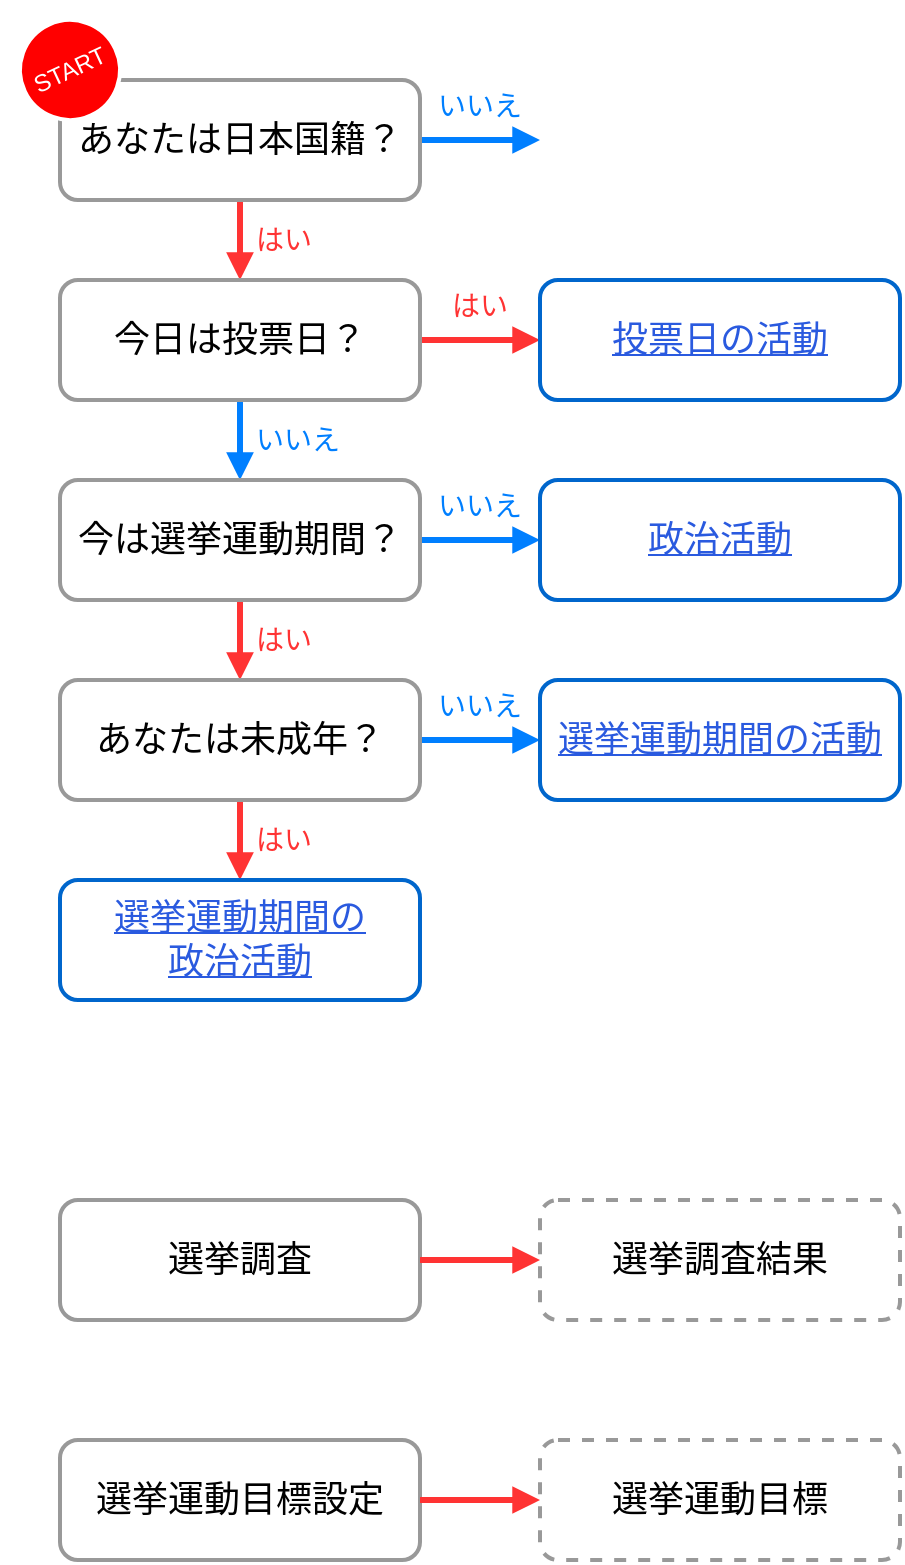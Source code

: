 <mxfile>
    <diagram id="ptoPlsrCqgDLRDrU3V4A" name="Page-1">
        <mxGraphModel dx="662" dy="895" grid="1" gridSize="10" guides="1" tooltips="1" connect="1" arrows="1" fold="1" page="1" pageScale="1" pageWidth="827" pageHeight="1169" math="0" shadow="0">
            <root>
                <mxCell id="0"/>
                <mxCell id="1" parent="0"/>
                <mxCell id="2" value="" style="endArrow=block;html=1;rounded=0;fontFamily=Helvetica;fontSize=16;verticalAlign=middle;strokeWidth=3;strokeColor=#FF3333;endFill=1;" parent="1" source="18" target="20" edge="1">
                    <mxGeometry width="50" height="50" relative="1" as="geometry">
                        <mxPoint x="-30" y="130" as="sourcePoint"/>
                        <mxPoint x="20" y="80" as="targetPoint"/>
                    </mxGeometry>
                </mxCell>
                <mxCell id="3" value="" style="endArrow=block;html=1;rounded=0;fontFamily=Helvetica;fontSize=16;verticalAlign=middle;strokeWidth=3;strokeColor=#007FFF;endFill=1;" parent="1" source="18" edge="1">
                    <mxGeometry width="50" height="50" relative="1" as="geometry">
                        <mxPoint x="130" y="90" as="sourcePoint"/>
                        <mxPoint x="280" y="70" as="targetPoint"/>
                    </mxGeometry>
                </mxCell>
                <mxCell id="4" value="" style="endArrow=block;html=1;rounded=0;fontFamily=Helvetica;fontSize=16;verticalAlign=middle;strokeWidth=3;strokeColor=#007FFF;endFill=1;" parent="1" source="20" target="19" edge="1">
                    <mxGeometry width="50" height="50" relative="1" as="geometry">
                        <mxPoint x="220" y="220" as="sourcePoint"/>
                        <mxPoint x="300" y="220" as="targetPoint"/>
                    </mxGeometry>
                </mxCell>
                <mxCell id="5" value="" style="endArrow=block;html=1;rounded=0;fontFamily=Helvetica;fontSize=16;verticalAlign=middle;strokeWidth=3;strokeColor=#FF3333;endFill=1;" parent="1" source="20" target="21" edge="1">
                    <mxGeometry width="50" height="50" relative="1" as="geometry">
                        <mxPoint x="110" y="260" as="sourcePoint"/>
                        <mxPoint x="120" y="300" as="targetPoint"/>
                    </mxGeometry>
                </mxCell>
                <mxCell id="6" value="" style="endArrow=block;html=1;rounded=0;fontFamily=Helvetica;fontSize=16;verticalAlign=middle;strokeWidth=3;strokeColor=#FF3333;endFill=1;" parent="1" source="19" target="25" edge="1">
                    <mxGeometry width="50" height="50" relative="1" as="geometry">
                        <mxPoint x="130" y="270" as="sourcePoint"/>
                        <mxPoint x="360" y="300" as="targetPoint"/>
                    </mxGeometry>
                </mxCell>
                <mxCell id="7" value="" style="endArrow=block;html=1;rounded=0;fontFamily=Helvetica;fontSize=16;verticalAlign=middle;strokeWidth=3;strokeColor=#007FFF;endFill=1;" parent="1" source="19" target="24" edge="1">
                    <mxGeometry width="50" height="50" relative="1" as="geometry">
                        <mxPoint x="470" y="259.5" as="sourcePoint"/>
                        <mxPoint x="550" y="259.5" as="targetPoint"/>
                    </mxGeometry>
                </mxCell>
                <mxCell id="8" value="" style="endArrow=block;html=1;rounded=0;fontFamily=Helvetica;fontSize=16;verticalAlign=middle;strokeWidth=3;strokeColor=#FF3333;endFill=1;" parent="1" source="25" target="26" edge="1">
                    <mxGeometry width="50" height="50" relative="1" as="geometry">
                        <mxPoint x="370" y="290" as="sourcePoint"/>
                        <mxPoint x="410" y="390" as="targetPoint"/>
                    </mxGeometry>
                </mxCell>
                <mxCell id="9" value="" style="endArrow=block;html=1;rounded=0;fontFamily=Helvetica;fontSize=16;verticalAlign=middle;strokeWidth=3;strokeColor=#007FFF;endFill=1;" parent="1" source="25" target="22" edge="1">
                    <mxGeometry width="50" height="50" relative="1" as="geometry">
                        <mxPoint x="420" y="290" as="sourcePoint"/>
                        <mxPoint x="520" y="330" as="targetPoint"/>
                    </mxGeometry>
                </mxCell>
                <mxCell id="10" value="はい" style="rounded=0;whiteSpace=wrap;html=1;shadow=0;glass=0;sketch=0;strokeColor=none;strokeWidth=2;fontFamily=Helvetica;fontSize=14;fontColor=#FF3333;fillColor=none;align=left;spacing=8;verticalAlign=middle;" parent="1" vertex="1">
                    <mxGeometry x="130" y="100" width="80" height="40" as="geometry"/>
                </mxCell>
                <mxCell id="11" value="はい" style="rounded=0;whiteSpace=wrap;html=1;shadow=0;glass=0;sketch=0;strokeColor=none;strokeWidth=2;fontFamily=Helvetica;fontSize=14;fontColor=#FF3333;fillColor=none;align=left;spacing=8;verticalAlign=middle;" parent="1" vertex="1">
                    <mxGeometry x="130" y="400" width="80" height="40" as="geometry"/>
                </mxCell>
                <mxCell id="12" value="はい" style="rounded=0;whiteSpace=wrap;html=1;shadow=0;glass=0;sketch=0;strokeColor=none;strokeWidth=2;fontFamily=Helvetica;fontSize=14;fontColor=#FF3333;fillColor=none;align=left;spacing=8;verticalAlign=middle;" parent="1" vertex="1">
                    <mxGeometry x="130" y="300" width="80" height="40" as="geometry"/>
                </mxCell>
                <mxCell id="13" value="はい" style="rounded=0;whiteSpace=wrap;html=1;shadow=0;glass=0;sketch=0;strokeColor=none;strokeWidth=2;fontFamily=Helvetica;fontSize=14;fontColor=#FF3333;fillColor=none;align=center;spacing=8;verticalAlign=bottom;" parent="1" vertex="1">
                    <mxGeometry x="210" y="130" width="80" height="40" as="geometry"/>
                </mxCell>
                <mxCell id="14" value="いいえ" style="rounded=0;whiteSpace=wrap;html=1;shadow=0;glass=0;sketch=0;strokeColor=none;strokeWidth=2;fontFamily=Helvetica;fontSize=14;fontColor=#007FFF;fillColor=none;align=center;spacing=8;verticalAlign=bottom;" parent="1" vertex="1">
                    <mxGeometry x="190" y="230" width="120" height="40" as="geometry"/>
                </mxCell>
                <mxCell id="15" value="いいえ" style="rounded=0;whiteSpace=wrap;html=1;shadow=0;glass=0;sketch=0;strokeColor=none;strokeWidth=2;fontFamily=Helvetica;fontSize=14;fontColor=#007FFF;fillColor=none;align=center;spacing=8;verticalAlign=bottom;" parent="1" vertex="1">
                    <mxGeometry x="190" y="30" width="120" height="40" as="geometry"/>
                </mxCell>
                <mxCell id="16" value="いいえ" style="rounded=0;whiteSpace=wrap;html=1;shadow=0;glass=0;sketch=0;strokeColor=none;strokeWidth=2;fontFamily=Helvetica;fontSize=14;fontColor=#007FFF;fillColor=none;align=left;spacing=8;verticalAlign=middle;" parent="1" vertex="1">
                    <mxGeometry x="130" y="200" width="120" height="40" as="geometry"/>
                </mxCell>
                <mxCell id="17" value="いいえ" style="rounded=0;whiteSpace=wrap;html=1;shadow=0;glass=0;sketch=0;strokeColor=none;strokeWidth=2;fontFamily=Helvetica;fontSize=14;fontColor=#007FFF;fillColor=none;align=center;spacing=8;verticalAlign=bottom;" parent="1" vertex="1">
                    <mxGeometry x="190" y="330" width="120" height="40" as="geometry"/>
                </mxCell>
                <mxCell id="18" value="あなたは日本国籍？" style="rounded=1;whiteSpace=wrap;html=1;fontFamily=Helvetica;fontSize=18;verticalAlign=middle;fillColor=#FFFFFF;strokeColor=#999999;strokeWidth=2;fontColor=#000000;" parent="1" vertex="1">
                    <mxGeometry x="40" y="40" width="180" height="60" as="geometry"/>
                </mxCell>
                <mxCell id="19" value="今は選挙運動期間？" style="rounded=1;whiteSpace=wrap;html=1;fontFamily=Helvetica;fontSize=18;verticalAlign=middle;fillColor=#FFFFFF;strokeColor=#999999;strokeWidth=2;fontColor=#000000;" parent="1" vertex="1">
                    <mxGeometry x="40" y="240" width="180" height="60" as="geometry"/>
                </mxCell>
                <mxCell id="20" value="今日は投票日？" style="rounded=1;whiteSpace=wrap;html=1;fontFamily=Helvetica;fontSize=18;verticalAlign=middle;fillColor=#FFFFFF;strokeColor=#999999;strokeWidth=2;fontColor=#000000;" parent="1" vertex="1">
                    <mxGeometry x="40" y="140" width="180" height="60" as="geometry"/>
                </mxCell>
                <UserObject label="投票日の活動" link="#election-day-activities" id="21">
                    <mxCell style="rounded=1;whiteSpace=wrap;html=1;fontFamily=Helvetica;fontSize=18;fillColor=#FFFFFF;strokeColor=#0066CC;glass=0;shadow=0;fontColor=#2a5adf;verticalAlign=middle;strokeWidth=2;fontStyle=4" parent="1" vertex="1">
                        <mxGeometry x="280" y="140" width="180" height="60" as="geometry"/>
                    </mxCell>
                </UserObject>
                <UserObject label="選挙運動期間の活動" link="#campaign-season-activities" id="22">
                    <mxCell style="rounded=1;whiteSpace=wrap;html=1;fontFamily=Helvetica;fontSize=18;fillColor=#FFFFFF;strokeColor=#0066CC;glass=0;shadow=0;fontColor=#2a5adf;verticalAlign=middle;strokeWidth=2;fontStyle=4" parent="1" vertex="1">
                        <mxGeometry x="280" y="340" width="180" height="60" as="geometry"/>
                    </mxCell>
                </UserObject>
                <UserObject label="政治活動" link="#political-activities" id="24">
                    <mxCell style="rounded=1;whiteSpace=wrap;html=1;fontFamily=Helvetica;fontSize=18;fillColor=#FFFFFF;strokeColor=#0066CC;glass=0;shadow=0;fontColor=#2a5adf;verticalAlign=middle;strokeWidth=2;fontStyle=4" parent="1" vertex="1">
                        <mxGeometry x="280" y="240" width="180" height="60" as="geometry"/>
                    </mxCell>
                </UserObject>
                <mxCell id="25" value="あなたは未成年？" style="rounded=1;whiteSpace=wrap;html=1;fontFamily=Helvetica;fontSize=18;verticalAlign=middle;fillColor=#FFFFFF;strokeColor=#999999;strokeWidth=2;fontColor=#000000;" parent="1" vertex="1">
                    <mxGeometry x="40" y="340" width="180" height="60" as="geometry"/>
                </mxCell>
                <UserObject label="選挙運動期間の&lt;br style=&quot;font-size: 18px;&quot;&gt;政治活動" link="#campaign-season-political-activities" id="26">
                    <mxCell style="rounded=1;whiteSpace=wrap;html=1;fontFamily=Helvetica;fontSize=18;fillColor=#FFFFFF;strokeColor=#0066CC;glass=0;shadow=0;fontColor=#2a5adf;verticalAlign=middle;strokeWidth=2;fontStyle=4" parent="1" vertex="1">
                        <mxGeometry x="40" y="440" width="180" height="60" as="geometry"/>
                    </mxCell>
                </UserObject>
                <mxCell id="27" value="START" style="ellipse;whiteSpace=wrap;html=1;rounded=1;shadow=0;glass=0;sketch=0;strokeColor=#FFFFFF;strokeWidth=2;fontFamily=Helvetica;fontSize=12;fontColor=#FFFFFF;fillColor=#FF0000;rotation=-25;" parent="1" vertex="1">
                    <mxGeometry x="20" y="10" width="50" height="50" as="geometry"/>
                </mxCell>
                <mxCell id="28" value="選挙調査" style="rounded=1;whiteSpace=wrap;html=1;fontFamily=Helvetica;fontSize=18;verticalAlign=middle;fillColor=#FFFFFF;strokeColor=#999999;strokeWidth=2;fontColor=#000000;" vertex="1" parent="1">
                    <mxGeometry x="40" y="600" width="180" height="60" as="geometry"/>
                </mxCell>
                <mxCell id="29" value="選挙運動目標設定" style="rounded=1;whiteSpace=wrap;html=1;fontFamily=Helvetica;fontSize=18;verticalAlign=middle;fillColor=#FFFFFF;strokeColor=#999999;strokeWidth=2;fontColor=#000000;" vertex="1" parent="1">
                    <mxGeometry x="40" y="720" width="180" height="60" as="geometry"/>
                </mxCell>
                <mxCell id="30" value="選挙調査結果" style="rounded=1;whiteSpace=wrap;html=1;fontFamily=Helvetica;fontSize=18;verticalAlign=middle;fillColor=default;strokeColor=#999999;strokeWidth=2;fontColor=#000000;glass=0;shadow=0;dashed=1;gradientColor=none;" vertex="1" parent="1">
                    <mxGeometry x="280" y="600" width="180" height="60" as="geometry"/>
                </mxCell>
                <mxCell id="31" value="選挙運動目標" style="rounded=1;whiteSpace=wrap;html=1;fontFamily=Helvetica;fontSize=18;verticalAlign=middle;fillColor=#FFFFFF;strokeColor=#999999;strokeWidth=2;fontColor=#000000;dashed=1;" vertex="1" parent="1">
                    <mxGeometry x="280" y="720" width="180" height="60" as="geometry"/>
                </mxCell>
                <mxCell id="32" value="" style="endArrow=block;html=1;rounded=0;fontFamily=Helvetica;fontSize=16;verticalAlign=middle;strokeWidth=3;strokeColor=#FF3333;endFill=1;" edge="1" parent="1" source="28" target="30">
                    <mxGeometry width="50" height="50" relative="1" as="geometry">
                        <mxPoint x="230" y="180" as="sourcePoint"/>
                        <mxPoint x="290" y="180" as="targetPoint"/>
                    </mxGeometry>
                </mxCell>
                <mxCell id="33" value="" style="endArrow=block;html=1;rounded=0;fontFamily=Helvetica;fontSize=16;verticalAlign=middle;strokeWidth=3;strokeColor=#FF3333;endFill=1;" edge="1" parent="1" source="29" target="31">
                    <mxGeometry width="50" height="50" relative="1" as="geometry">
                        <mxPoint x="230" y="640" as="sourcePoint"/>
                        <mxPoint x="290" y="640" as="targetPoint"/>
                    </mxGeometry>
                </mxCell>
            </root>
        </mxGraphModel>
    </diagram>
</mxfile>